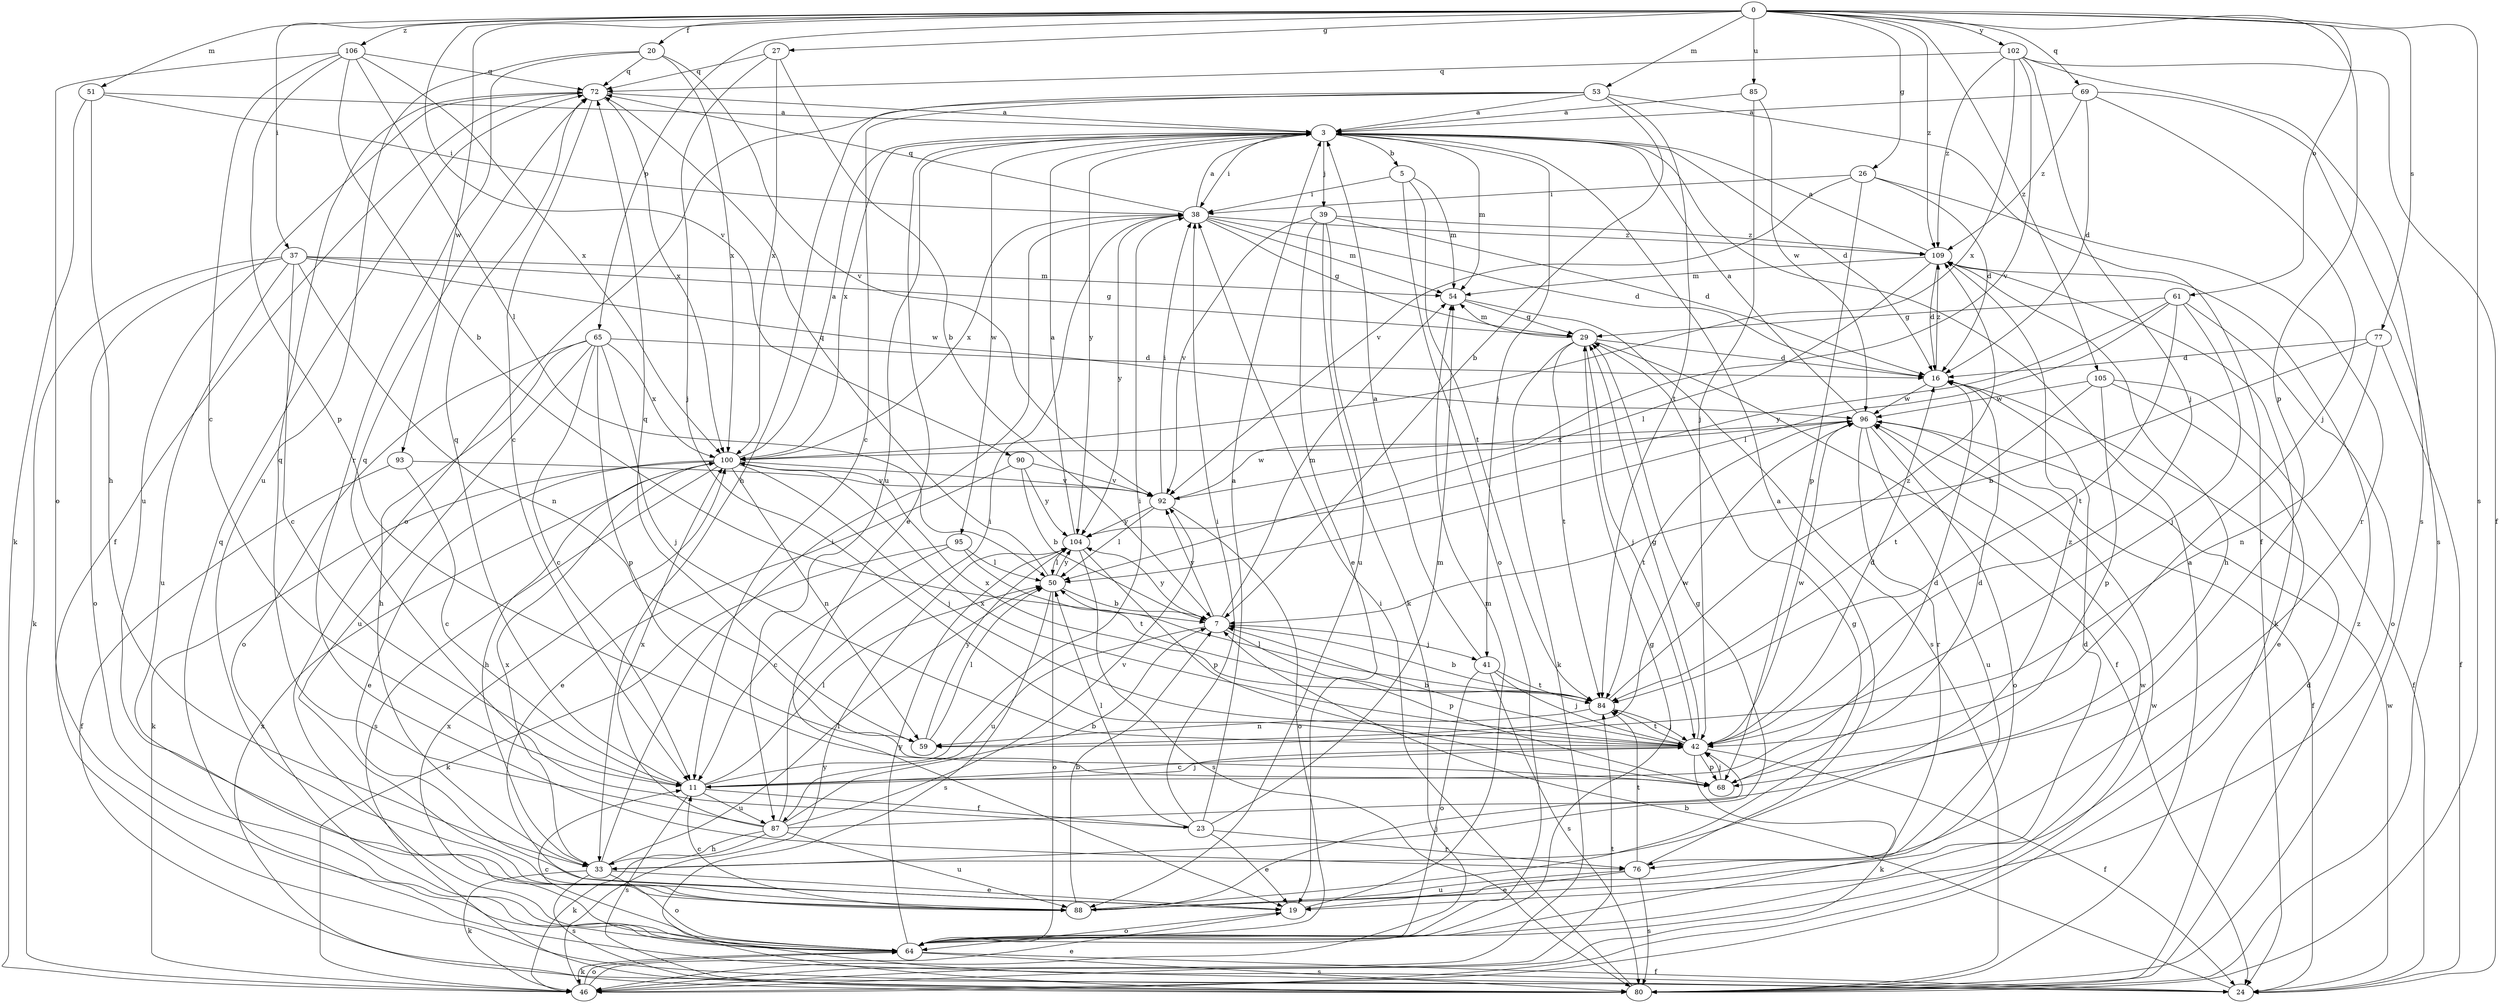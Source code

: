 strict digraph  {
0;
3;
5;
7;
11;
16;
19;
20;
23;
24;
26;
27;
29;
33;
37;
38;
39;
41;
42;
46;
50;
51;
53;
54;
59;
61;
64;
65;
68;
69;
72;
76;
77;
80;
84;
85;
87;
88;
90;
92;
93;
95;
96;
100;
102;
104;
105;
106;
109;
0 -> 20  [label=f];
0 -> 26  [label=g];
0 -> 27  [label=g];
0 -> 37  [label=i];
0 -> 51  [label=m];
0 -> 53  [label=m];
0 -> 61  [label=o];
0 -> 65  [label=p];
0 -> 68  [label=p];
0 -> 69  [label=q];
0 -> 77  [label=s];
0 -> 80  [label=s];
0 -> 85  [label=u];
0 -> 90  [label=v];
0 -> 93  [label=w];
0 -> 102  [label=y];
0 -> 105  [label=z];
0 -> 106  [label=z];
0 -> 109  [label=z];
3 -> 5  [label=b];
3 -> 16  [label=d];
3 -> 19  [label=e];
3 -> 38  [label=i];
3 -> 39  [label=j];
3 -> 41  [label=j];
3 -> 54  [label=m];
3 -> 87  [label=u];
3 -> 95  [label=w];
3 -> 100  [label=x];
3 -> 104  [label=y];
5 -> 38  [label=i];
5 -> 54  [label=m];
5 -> 64  [label=o];
5 -> 84  [label=t];
7 -> 41  [label=j];
7 -> 54  [label=m];
7 -> 68  [label=p];
7 -> 87  [label=u];
7 -> 92  [label=v];
7 -> 104  [label=y];
11 -> 16  [label=d];
11 -> 23  [label=f];
11 -> 38  [label=i];
11 -> 42  [label=j];
11 -> 50  [label=l];
11 -> 72  [label=q];
11 -> 80  [label=s];
11 -> 87  [label=u];
16 -> 96  [label=w];
16 -> 109  [label=z];
19 -> 54  [label=m];
19 -> 64  [label=o];
20 -> 72  [label=q];
20 -> 76  [label=r];
20 -> 88  [label=u];
20 -> 92  [label=v];
20 -> 100  [label=x];
23 -> 3  [label=a];
23 -> 19  [label=e];
23 -> 38  [label=i];
23 -> 50  [label=l];
23 -> 54  [label=m];
23 -> 72  [label=q];
23 -> 76  [label=r];
24 -> 7  [label=b];
24 -> 72  [label=q];
24 -> 96  [label=w];
24 -> 100  [label=x];
26 -> 16  [label=d];
26 -> 38  [label=i];
26 -> 68  [label=p];
26 -> 76  [label=r];
26 -> 92  [label=v];
27 -> 7  [label=b];
27 -> 42  [label=j];
27 -> 72  [label=q];
27 -> 100  [label=x];
29 -> 16  [label=d];
29 -> 24  [label=f];
29 -> 42  [label=j];
29 -> 46  [label=k];
29 -> 54  [label=m];
29 -> 84  [label=t];
33 -> 19  [label=e];
33 -> 29  [label=g];
33 -> 38  [label=i];
33 -> 46  [label=k];
33 -> 50  [label=l];
33 -> 64  [label=o];
33 -> 80  [label=s];
33 -> 100  [label=x];
37 -> 11  [label=c];
37 -> 29  [label=g];
37 -> 46  [label=k];
37 -> 54  [label=m];
37 -> 59  [label=n];
37 -> 64  [label=o];
37 -> 88  [label=u];
37 -> 96  [label=w];
38 -> 3  [label=a];
38 -> 16  [label=d];
38 -> 29  [label=g];
38 -> 54  [label=m];
38 -> 72  [label=q];
38 -> 100  [label=x];
38 -> 104  [label=y];
38 -> 109  [label=z];
39 -> 16  [label=d];
39 -> 19  [label=e];
39 -> 46  [label=k];
39 -> 88  [label=u];
39 -> 92  [label=v];
39 -> 109  [label=z];
41 -> 3  [label=a];
41 -> 42  [label=j];
41 -> 64  [label=o];
41 -> 80  [label=s];
41 -> 84  [label=t];
42 -> 7  [label=b];
42 -> 11  [label=c];
42 -> 16  [label=d];
42 -> 24  [label=f];
42 -> 29  [label=g];
42 -> 46  [label=k];
42 -> 68  [label=p];
42 -> 84  [label=t];
42 -> 96  [label=w];
42 -> 100  [label=x];
46 -> 19  [label=e];
46 -> 64  [label=o];
46 -> 84  [label=t];
46 -> 96  [label=w];
46 -> 104  [label=y];
50 -> 7  [label=b];
50 -> 64  [label=o];
50 -> 72  [label=q];
50 -> 80  [label=s];
50 -> 104  [label=y];
51 -> 3  [label=a];
51 -> 33  [label=h];
51 -> 38  [label=i];
51 -> 46  [label=k];
53 -> 3  [label=a];
53 -> 7  [label=b];
53 -> 11  [label=c];
53 -> 24  [label=f];
53 -> 33  [label=h];
53 -> 64  [label=o];
53 -> 84  [label=t];
54 -> 29  [label=g];
54 -> 80  [label=s];
59 -> 50  [label=l];
59 -> 72  [label=q];
59 -> 96  [label=w];
59 -> 104  [label=y];
61 -> 29  [label=g];
61 -> 42  [label=j];
61 -> 50  [label=l];
61 -> 64  [label=o];
61 -> 84  [label=t];
61 -> 104  [label=y];
64 -> 11  [label=c];
64 -> 24  [label=f];
64 -> 29  [label=g];
64 -> 46  [label=k];
64 -> 80  [label=s];
64 -> 96  [label=w];
64 -> 104  [label=y];
65 -> 11  [label=c];
65 -> 16  [label=d];
65 -> 33  [label=h];
65 -> 42  [label=j];
65 -> 64  [label=o];
65 -> 68  [label=p];
65 -> 88  [label=u];
65 -> 100  [label=x];
68 -> 16  [label=d];
68 -> 42  [label=j];
69 -> 3  [label=a];
69 -> 16  [label=d];
69 -> 42  [label=j];
69 -> 80  [label=s];
69 -> 109  [label=z];
72 -> 3  [label=a];
72 -> 11  [label=c];
72 -> 24  [label=f];
72 -> 88  [label=u];
72 -> 100  [label=x];
76 -> 3  [label=a];
76 -> 19  [label=e];
76 -> 80  [label=s];
76 -> 84  [label=t];
76 -> 88  [label=u];
77 -> 7  [label=b];
77 -> 16  [label=d];
77 -> 24  [label=f];
77 -> 59  [label=n];
80 -> 3  [label=a];
80 -> 16  [label=d];
80 -> 38  [label=i];
80 -> 100  [label=x];
80 -> 109  [label=z];
84 -> 7  [label=b];
84 -> 42  [label=j];
84 -> 50  [label=l];
84 -> 59  [label=n];
84 -> 100  [label=x];
84 -> 109  [label=z];
85 -> 3  [label=a];
85 -> 42  [label=j];
85 -> 96  [label=w];
87 -> 7  [label=b];
87 -> 33  [label=h];
87 -> 38  [label=i];
87 -> 46  [label=k];
87 -> 72  [label=q];
87 -> 88  [label=u];
87 -> 92  [label=v];
87 -> 100  [label=x];
87 -> 109  [label=z];
88 -> 7  [label=b];
88 -> 11  [label=c];
88 -> 16  [label=d];
88 -> 29  [label=g];
88 -> 42  [label=j];
90 -> 7  [label=b];
90 -> 19  [label=e];
90 -> 92  [label=v];
90 -> 104  [label=y];
92 -> 38  [label=i];
92 -> 50  [label=l];
92 -> 64  [label=o];
92 -> 96  [label=w];
92 -> 104  [label=y];
93 -> 11  [label=c];
93 -> 24  [label=f];
93 -> 92  [label=v];
95 -> 11  [label=c];
95 -> 46  [label=k];
95 -> 50  [label=l];
95 -> 84  [label=t];
96 -> 3  [label=a];
96 -> 24  [label=f];
96 -> 64  [label=o];
96 -> 76  [label=r];
96 -> 84  [label=t];
96 -> 88  [label=u];
96 -> 100  [label=x];
100 -> 3  [label=a];
100 -> 19  [label=e];
100 -> 33  [label=h];
100 -> 42  [label=j];
100 -> 46  [label=k];
100 -> 59  [label=n];
100 -> 80  [label=s];
100 -> 92  [label=v];
102 -> 24  [label=f];
102 -> 42  [label=j];
102 -> 72  [label=q];
102 -> 80  [label=s];
102 -> 92  [label=v];
102 -> 100  [label=x];
102 -> 109  [label=z];
104 -> 3  [label=a];
104 -> 50  [label=l];
104 -> 68  [label=p];
104 -> 80  [label=s];
105 -> 19  [label=e];
105 -> 24  [label=f];
105 -> 68  [label=p];
105 -> 84  [label=t];
105 -> 96  [label=w];
106 -> 7  [label=b];
106 -> 11  [label=c];
106 -> 50  [label=l];
106 -> 64  [label=o];
106 -> 68  [label=p];
106 -> 72  [label=q];
106 -> 100  [label=x];
109 -> 3  [label=a];
109 -> 16  [label=d];
109 -> 33  [label=h];
109 -> 46  [label=k];
109 -> 50  [label=l];
109 -> 54  [label=m];
}
